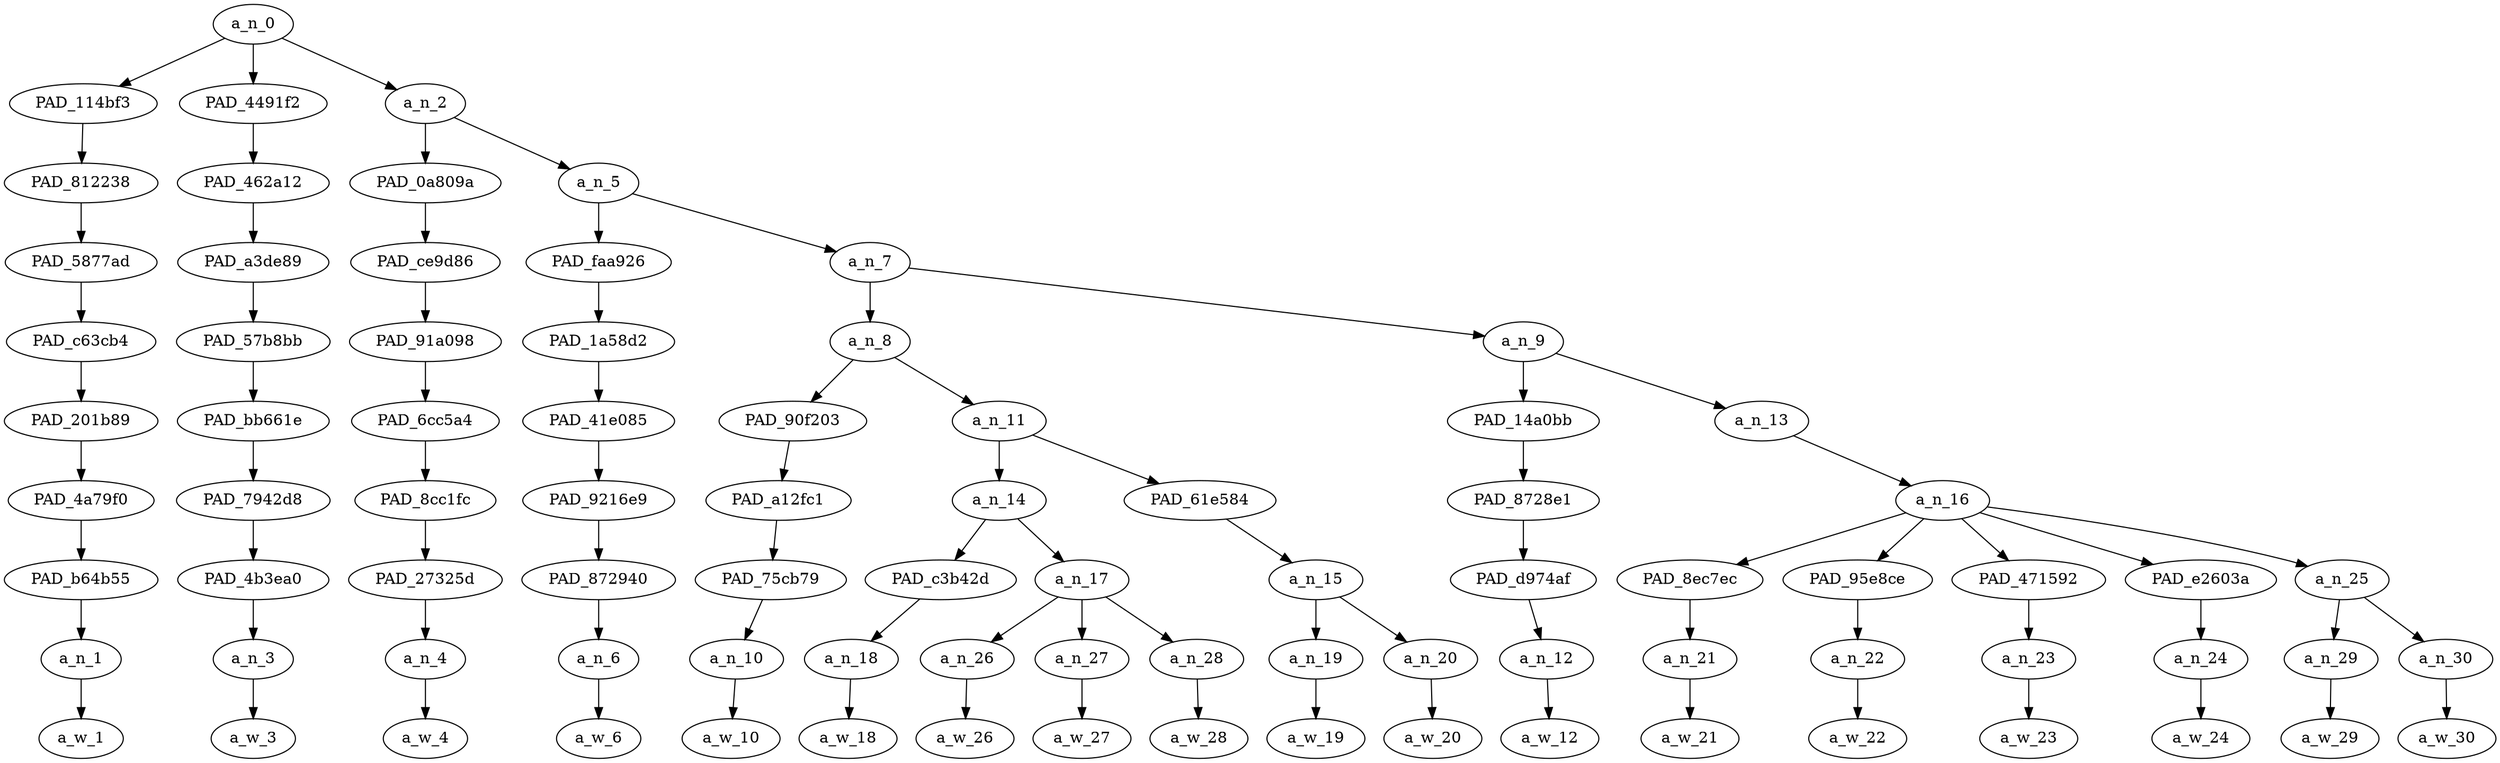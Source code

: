 strict digraph "" {
	a_n_0	[div_dir=1,
		index=0,
		level=9,
		pos="6.694791666666667,9!",
		text_span="[0, 1, 2, 3, 4, 5, 6, 7, 8, 9, 10, 11, 12, 13, 14, 15, 16, 17]",
		value=1.00000002];
	PAD_114bf3	[div_dir=-1,
		index=0,
		level=8,
		pos="0.0,8!",
		text_span="[0]",
		value=0.03802704];
	a_n_0 -> PAD_114bf3;
	PAD_4491f2	[div_dir=-1,
		index=2,
		level=8,
		pos="17.0,8!",
		text_span="[17]",
		value=0.03771669];
	a_n_0 -> PAD_4491f2;
	a_n_2	[div_dir=1,
		index=1,
		level=8,
		pos="3.084375,8!",
		text_span="[1, 2, 3, 4, 5, 6, 7, 8, 9, 10, 11, 12, 13, 14, 15, 16]",
		value=0.92418431];
	a_n_0 -> a_n_2;
	PAD_812238	[div_dir=-1,
		index=0,
		level=7,
		pos="0.0,7!",
		text_span="[0]",
		value=0.03802704];
	PAD_114bf3 -> PAD_812238;
	PAD_5877ad	[div_dir=-1,
		index=0,
		level=6,
		pos="0.0,6!",
		text_span="[0]",
		value=0.03802704];
	PAD_812238 -> PAD_5877ad;
	PAD_c63cb4	[div_dir=-1,
		index=0,
		level=5,
		pos="0.0,5!",
		text_span="[0]",
		value=0.03802704];
	PAD_5877ad -> PAD_c63cb4;
	PAD_201b89	[div_dir=-1,
		index=0,
		level=4,
		pos="0.0,4!",
		text_span="[0]",
		value=0.03802704];
	PAD_c63cb4 -> PAD_201b89;
	PAD_4a79f0	[div_dir=-1,
		index=0,
		level=3,
		pos="0.0,3!",
		text_span="[0]",
		value=0.03802704];
	PAD_201b89 -> PAD_4a79f0;
	PAD_b64b55	[div_dir=-1,
		index=0,
		level=2,
		pos="0.0,2!",
		text_span="[0]",
		value=0.03802704];
	PAD_4a79f0 -> PAD_b64b55;
	a_n_1	[div_dir=-1,
		index=0,
		level=1,
		pos="0.0,1!",
		text_span="[0]",
		value=0.03802704];
	PAD_b64b55 -> a_n_1;
	a_w_1	[div_dir=0,
		index=0,
		level=0,
		pos="0,0!",
		text_span="[0]",
		value=i];
	a_n_1 -> a_w_1;
	PAD_462a12	[div_dir=-1,
		index=3,
		level=7,
		pos="17.0,7!",
		text_span="[17]",
		value=0.03771669];
	PAD_4491f2 -> PAD_462a12;
	PAD_a3de89	[div_dir=-1,
		index=4,
		level=6,
		pos="17.0,6!",
		text_span="[17]",
		value=0.03771669];
	PAD_462a12 -> PAD_a3de89;
	PAD_57b8bb	[div_dir=-1,
		index=5,
		level=5,
		pos="17.0,5!",
		text_span="[17]",
		value=0.03771669];
	PAD_a3de89 -> PAD_57b8bb;
	PAD_bb661e	[div_dir=-1,
		index=7,
		level=4,
		pos="17.0,4!",
		text_span="[17]",
		value=0.03771669];
	PAD_57b8bb -> PAD_bb661e;
	PAD_7942d8	[div_dir=-1,
		index=8,
		level=3,
		pos="17.0,3!",
		text_span="[17]",
		value=0.03771669];
	PAD_bb661e -> PAD_7942d8;
	PAD_4b3ea0	[div_dir=-1,
		index=13,
		level=2,
		pos="17.0,2!",
		text_span="[17]",
		value=0.03771669];
	PAD_7942d8 -> PAD_4b3ea0;
	a_n_3	[div_dir=-1,
		index=17,
		level=1,
		pos="17.0,1!",
		text_span="[17]",
		value=0.03771669];
	PAD_4b3ea0 -> a_n_3;
	a_w_3	[div_dir=0,
		index=17,
		level=0,
		pos="17,0!",
		text_span="[17]",
		value=🥵];
	a_n_3 -> a_w_3;
	PAD_0a809a	[div_dir=1,
		index=1,
		level=7,
		pos="1.0,7!",
		text_span="[1]",
		value=0.03497119];
	a_n_2 -> PAD_0a809a;
	a_n_5	[div_dir=1,
		index=2,
		level=7,
		pos="5.16875,7!",
		text_span="[2, 3, 4, 5, 6, 7, 8, 9, 10, 11, 12, 13, 14, 15, 16]",
		value=0.88910975];
	a_n_2 -> a_n_5;
	PAD_ce9d86	[div_dir=1,
		index=1,
		level=6,
		pos="1.0,6!",
		text_span="[1]",
		value=0.03497119];
	PAD_0a809a -> PAD_ce9d86;
	PAD_91a098	[div_dir=1,
		index=1,
		level=5,
		pos="1.0,5!",
		text_span="[1]",
		value=0.03497119];
	PAD_ce9d86 -> PAD_91a098;
	PAD_6cc5a4	[div_dir=1,
		index=1,
		level=4,
		pos="1.0,4!",
		text_span="[1]",
		value=0.03497119];
	PAD_91a098 -> PAD_6cc5a4;
	PAD_8cc1fc	[div_dir=1,
		index=1,
		level=3,
		pos="1.0,3!",
		text_span="[1]",
		value=0.03497119];
	PAD_6cc5a4 -> PAD_8cc1fc;
	PAD_27325d	[div_dir=1,
		index=1,
		level=2,
		pos="1.0,2!",
		text_span="[1]",
		value=0.03497119];
	PAD_8cc1fc -> PAD_27325d;
	a_n_4	[div_dir=1,
		index=1,
		level=1,
		pos="1.0,1!",
		text_span="[1]",
		value=0.03497119];
	PAD_27325d -> a_n_4;
	a_w_4	[div_dir=0,
		index=1,
		level=0,
		pos="1,0!",
		text_span="[1]",
		value=like];
	a_n_4 -> a_w_4;
	PAD_faa926	[div_dir=1,
		index=2,
		level=6,
		pos="2.0,6!",
		text_span="[2]",
		value=0.03388203];
	a_n_5 -> PAD_faa926;
	a_n_7	[div_dir=1,
		index=3,
		level=6,
		pos="8.3375,6!",
		text_span="[3, 4, 5, 6, 7, 8, 9, 10, 11, 12, 13, 14, 15, 16]",
		value=0.85512541];
	a_n_5 -> a_n_7;
	PAD_1a58d2	[div_dir=1,
		index=2,
		level=5,
		pos="2.0,5!",
		text_span="[2]",
		value=0.03388203];
	PAD_faa926 -> PAD_1a58d2;
	PAD_41e085	[div_dir=1,
		index=2,
		level=4,
		pos="2.0,4!",
		text_span="[2]",
		value=0.03388203];
	PAD_1a58d2 -> PAD_41e085;
	PAD_9216e9	[div_dir=1,
		index=2,
		level=3,
		pos="2.0,3!",
		text_span="[2]",
		value=0.03388203];
	PAD_41e085 -> PAD_9216e9;
	PAD_872940	[div_dir=1,
		index=2,
		level=2,
		pos="2.0,2!",
		text_span="[2]",
		value=0.03388203];
	PAD_9216e9 -> PAD_872940;
	a_n_6	[div_dir=1,
		index=2,
		level=1,
		pos="2.0,1!",
		text_span="[2]",
		value=0.03388203];
	PAD_872940 -> a_n_6;
	a_w_6	[div_dir=0,
		index=2,
		level=0,
		pos="2,0!",
		text_span="[2]",
		value=when];
	a_n_6 -> a_w_6;
	a_n_8	[div_dir=-1,
		index=3,
		level=5,
		pos="5.125,5!",
		text_span="[3, 4, 5, 6, 7, 8, 9]",
		value=0.61336207];
	a_n_7 -> a_n_8;
	a_n_9	[div_dir=1,
		index=4,
		level=5,
		pos="11.55,5!",
		text_span="[10, 11, 12, 13, 14, 15, 16]",
		value=0.24169916];
	a_n_7 -> a_n_9;
	PAD_90f203	[div_dir=1,
		index=3,
		level=4,
		pos="3.0,4!",
		text_span="[3]",
		value=0.04615342];
	a_n_8 -> PAD_90f203;
	a_n_11	[div_dir=-1,
		index=4,
		level=4,
		pos="7.25,4!",
		text_span="[4, 5, 6, 7, 8, 9]",
		value=0.56710351];
	a_n_8 -> a_n_11;
	PAD_a12fc1	[div_dir=1,
		index=3,
		level=3,
		pos="3.0,3!",
		text_span="[3]",
		value=0.04615342];
	PAD_90f203 -> PAD_a12fc1;
	PAD_75cb79	[div_dir=1,
		index=3,
		level=2,
		pos="3.0,2!",
		text_span="[3]",
		value=0.04615342];
	PAD_a12fc1 -> PAD_75cb79;
	a_n_10	[div_dir=1,
		index=3,
		level=1,
		pos="3.0,1!",
		text_span="[3]",
		value=0.04615342];
	PAD_75cb79 -> a_n_10;
	a_w_10	[div_dir=0,
		index=3,
		level=0,
		pos="3,0!",
		text_span="[3]",
		value=they];
	a_n_10 -> a_w_10;
	a_n_14	[div_dir=-1,
		index=4,
		level=3,
		pos="6.0,3!",
		text_span="[4, 5, 6, 7]",
		value=0.37202430];
	a_n_11 -> a_n_14;
	PAD_61e584	[div_dir=1,
		index=5,
		level=3,
		pos="8.5,3!",
		text_span="[8, 9]",
		value=0.19494895];
	a_n_11 -> PAD_61e584;
	PAD_c3b42d	[div_dir=-1,
		index=5,
		level=2,
		pos="7.0,2!",
		text_span="[7]",
		value=0.06827425];
	a_n_14 -> PAD_c3b42d;
	a_n_17	[div_dir=-1,
		index=4,
		level=2,
		pos="5.0,2!",
		text_span="[4, 5, 6]",
		value=0.30344523];
	a_n_14 -> a_n_17;
	a_n_18	[div_dir=-1,
		index=7,
		level=1,
		pos="7.0,1!",
		text_span="[7]",
		value=0.06827425];
	PAD_c3b42d -> a_n_18;
	a_w_18	[div_dir=0,
		index=7,
		level=0,
		pos="7,0!",
		text_span="[7]",
		value=type];
	a_n_18 -> a_w_18;
	a_n_26	[div_dir=1,
		index=4,
		level=1,
		pos="4.0,1!",
		text_span="[4]",
		value=0.06952333];
	a_n_17 -> a_n_26;
	a_n_27	[div_dir=1,
		index=5,
		level=1,
		pos="5.0,1!",
		text_span="[5]",
		value=0.05079371];
	a_n_17 -> a_n_27;
	a_n_28	[div_dir=-1,
		index=6,
		level=1,
		pos="6.0,1!",
		text_span="[6]",
		value=0.18277911];
	a_n_17 -> a_n_28;
	a_w_26	[div_dir=0,
		index=4,
		level=0,
		pos="4,0!",
		text_span="[4]",
		value=pretty];
	a_n_26 -> a_w_26;
	a_w_27	[div_dir=0,
		index=5,
		level=0,
		pos="5,0!",
		text_span="[5]",
		value=and];
	a_n_27 -> a_w_27;
	a_w_28	[div_dir=0,
		index=6,
		level=0,
		pos="6,0!",
		text_span="[6]",
		value=ghetto];
	a_n_28 -> a_w_28;
	a_n_15	[div_dir=1,
		index=6,
		level=2,
		pos="8.5,2!",
		text_span="[8, 9]",
		value=0.19494895];
	PAD_61e584 -> a_n_15;
	a_n_19	[div_dir=1,
		index=8,
		level=1,
		pos="8.0,1!",
		text_span="[8]",
		value=0.04297030];
	a_n_15 -> a_n_19;
	a_n_20	[div_dir=1,
		index=9,
		level=1,
		pos="9.0,1!",
		text_span="[9]",
		value=0.15177369];
	a_n_15 -> a_n_20;
	a_w_19	[div_dir=0,
		index=8,
		level=0,
		pos="8,0!",
		text_span="[8]",
		value=of];
	a_n_19 -> a_w_19;
	a_w_20	[div_dir=0,
		index=9,
		level=0,
		pos="9,0!",
		text_span="[9]",
		value=bitch];
	a_n_20 -> a_w_20;
	PAD_14a0bb	[div_dir=1,
		index=5,
		level=4,
		pos="10.0,4!",
		text_span="[10]",
		value=0.03885942];
	a_n_9 -> PAD_14a0bb;
	a_n_13	[div_dir=1,
		index=6,
		level=4,
		pos="13.1,4!",
		text_span="[11, 12, 13, 14, 15, 16]",
		value=0.20263891];
	a_n_9 -> a_n_13;
	PAD_8728e1	[div_dir=1,
		index=6,
		level=3,
		pos="10.0,3!",
		text_span="[10]",
		value=0.03885942];
	PAD_14a0bb -> PAD_8728e1;
	PAD_d974af	[div_dir=1,
		index=7,
		level=2,
		pos="10.0,2!",
		text_span="[10]",
		value=0.03885942];
	PAD_8728e1 -> PAD_d974af;
	a_n_12	[div_dir=1,
		index=10,
		level=1,
		pos="10.0,1!",
		text_span="[10]",
		value=0.03885942];
	PAD_d974af -> a_n_12;
	a_w_12	[div_dir=0,
		index=10,
		level=0,
		pos="10,0!",
		text_span="[10]",
		value=that];
	a_n_12 -> a_w_12;
	a_n_16	[div_dir=1,
		index=7,
		level=3,
		pos="13.1,3!",
		text_span="[11, 12, 13, 14, 15, 16]",
		value=0.20245064];
	a_n_13 -> a_n_16;
	PAD_8ec7ec	[div_dir=1,
		index=8,
		level=2,
		pos="11.0,2!",
		text_span="[11]",
		value=0.03304995];
	a_n_16 -> PAD_8ec7ec;
	PAD_95e8ce	[div_dir=1,
		index=9,
		level=2,
		pos="12.0,2!",
		text_span="[12]",
		value=0.03631168];
	a_n_16 -> PAD_95e8ce;
	PAD_471592	[div_dir=1,
		index=10,
		level=2,
		pos="13.0,2!",
		text_span="[13]",
		value=0.02343954];
	a_n_16 -> PAD_471592;
	PAD_e2603a	[div_dir=1,
		index=11,
		level=2,
		pos="14.0,2!",
		text_span="[14]",
		value=0.02990188];
	a_n_16 -> PAD_e2603a;
	a_n_25	[div_dir=1,
		index=12,
		level=2,
		pos="15.5,2!",
		text_span="[15, 16]",
		value=0.07955932];
	a_n_16 -> a_n_25;
	a_n_21	[div_dir=1,
		index=11,
		level=1,
		pos="11.0,1!",
		text_span="[11]",
		value=0.03304995];
	PAD_8ec7ec -> a_n_21;
	a_w_21	[div_dir=0,
		index=11,
		level=0,
		pos="11,0!",
		text_span="[11]",
		value=don];
	a_n_21 -> a_w_21;
	a_n_22	[div_dir=1,
		index=12,
		level=1,
		pos="12.0,1!",
		text_span="[12]",
		value=0.03631168];
	PAD_95e8ce -> a_n_22;
	a_w_22	[div_dir=0,
		index=12,
		level=0,
		pos="12,0!",
		text_span="[12]",
		value=’];
	a_n_22 -> a_w_22;
	a_n_23	[div_dir=1,
		index=13,
		level=1,
		pos="13.0,1!",
		text_span="[13]",
		value=0.02343954];
	PAD_471592 -> a_n_23;
	a_w_23	[div_dir=0,
		index=13,
		level=0,
		pos="13,0!",
		text_span="[13]",
		value=t];
	a_n_23 -> a_w_23;
	a_n_24	[div_dir=1,
		index=14,
		level=1,
		pos="14.0,1!",
		text_span="[14]",
		value=0.02990188];
	PAD_e2603a -> a_n_24;
	a_w_24	[div_dir=0,
		index=14,
		level=0,
		pos="14,0!",
		text_span="[14]",
		value=even];
	a_n_24 -> a_w_24;
	a_n_29	[div_dir=1,
		index=15,
		level=1,
		pos="15.0,1!",
		text_span="[15]",
		value=0.03326672];
	a_n_25 -> a_n_29;
	a_n_30	[div_dir=1,
		index=16,
		level=1,
		pos="16.0,1!",
		text_span="[16]",
		value=0.04618805];
	a_n_25 -> a_n_30;
	a_w_29	[div_dir=0,
		index=15,
		level=0,
		pos="15,0!",
		text_span="[15]",
		value=say];
	a_n_29 -> a_w_29;
	a_w_30	[div_dir=0,
		index=16,
		level=0,
		pos="16,0!",
		text_span="[16]",
		value=hello];
	a_n_30 -> a_w_30;
}
